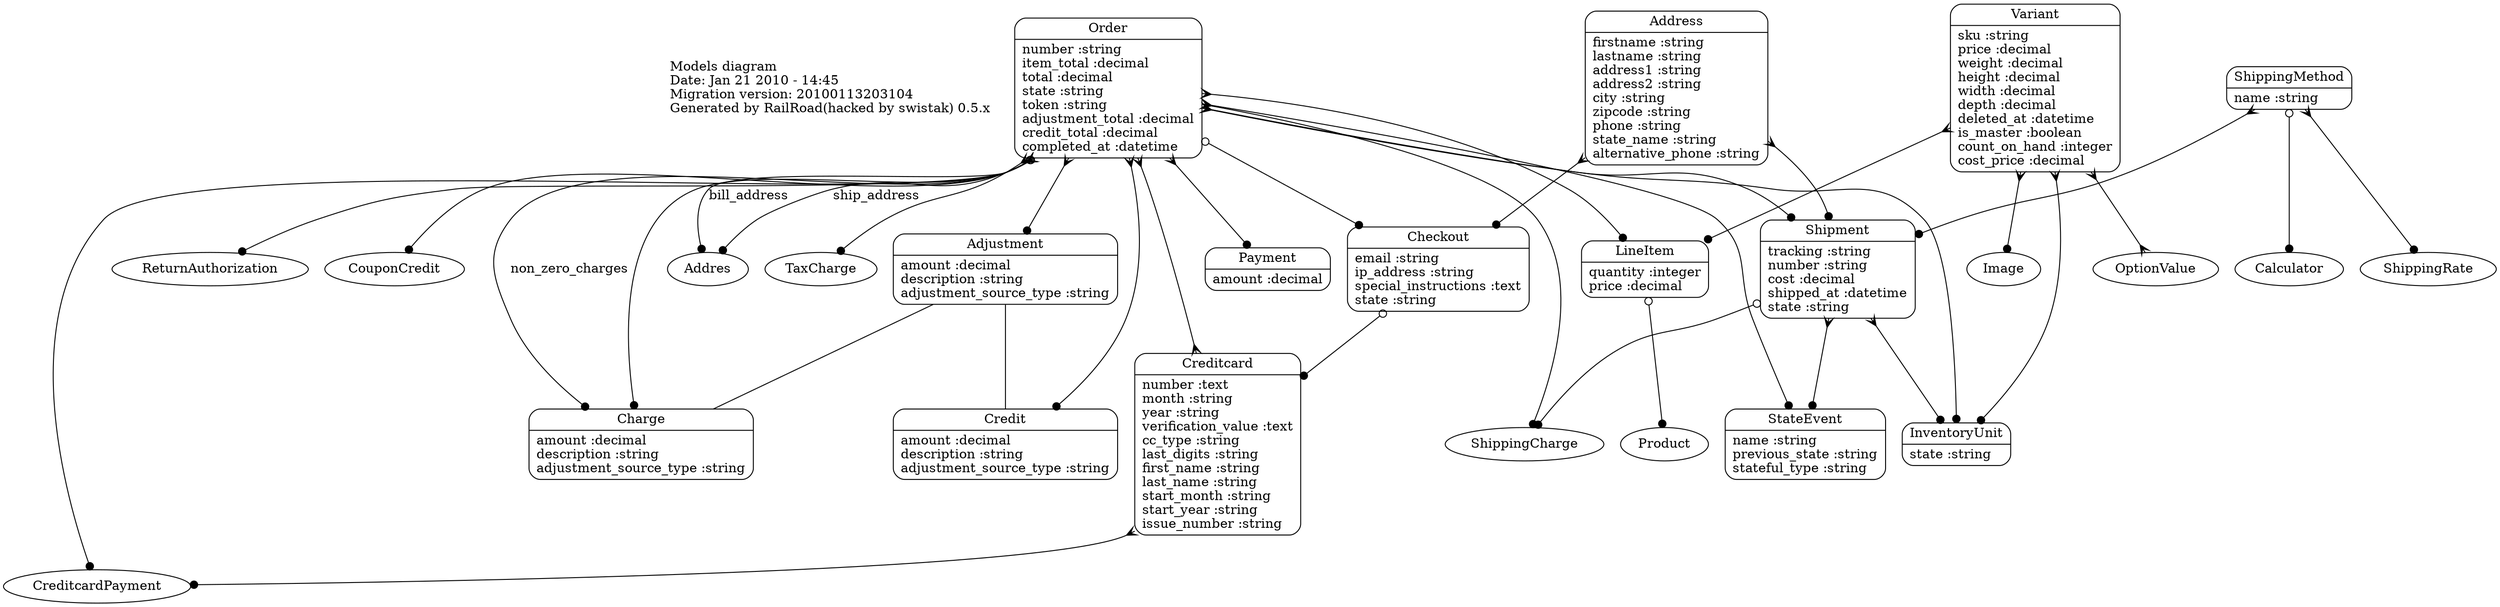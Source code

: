 digraph models_diagram {
	graph[overlap=false, splines=true]
	_diagram_info [shape="plaintext", label="Models diagram\lDate: Jan 21 2010 - 14:45\lMigration version: 20100113203104\lGenerated by RailRoad(hacked by swistak) 0.5.x\l", fontsize=14]
	"Order" [shape=Mrecord, label="{Order|number :string\litem_total :decimal\ltotal :decimal\lstate :string\ltoken :string\ladjustment_total :decimal\lcredit_total :decimal\lcompleted_at :datetime\l}"]
	"Adjustment" [shape=Mrecord, label="{Adjustment|amount :decimal\ldescription :string\ladjustment_source_type :string\l}"]
	"Charge" [shape=Mrecord, label="{Charge|amount :decimal\ldescription :string\ladjustment_source_type :string\l}"]
	"Credit" [shape=Mrecord, label="{Credit|amount :decimal\ldescription :string\ladjustment_source_type :string\l}"]
	"LineItem" [shape=Mrecord, label="{LineItem|quantity :integer\lprice :decimal\l}"]
	"Variant" [shape=Mrecord, label="{Variant|sku :string\lprice :decimal\lweight :decimal\lheight :decimal\lwidth :decimal\ldepth :decimal\ldeleted_at :datetime\lis_master :boolean\lcount_on_hand :integer\lcost_price :decimal\l}"]
	"StateEvent" [shape=Mrecord, label="{StateEvent|name :string\lprevious_state :string\lstateful_type :string\l}"]
	"Payment" [shape=Mrecord, label="{Payment|amount :decimal\l}"]
	"InventoryUnit" [shape=Mrecord, label="{InventoryUnit|state :string\l}"]
	"Checkout" [shape=Mrecord, label="{Checkout|email :string\lip_address :string\lspecial_instructions :text\lstate :string\l}"]
	"Shipment" [shape=Mrecord, label="{Shipment|tracking :string\lnumber :string\lcost :decimal\lshipped_at :datetime\lstate :string\l}"]
	"ShippingMethod" [shape=Mrecord, label="{ShippingMethod|name :string\l}"]
	"Address" [shape=Mrecord, label="{Address|firstname :string\llastname :string\laddress1 :string\laddress2 :string\lcity :string\lzipcode :string\lphone :string\lstate_name :string\lalternative_phone :string\l}"]
	"Creditcard" [shape=Mrecord, label="{Creditcard|number :text\lmonth :string\lyear :string\lverification_value :text\lcc_type :string\llast_digits :string\lfirst_name :string\llast_name :string\lstart_month :string\lstart_year :string\lissue_number :string\l}"]
	"Order" -> "ReturnAuthorization" [arrowtail=crow, arrowhead=dot, dir=both]
	"Order" -> "Charge" [label="non_zero_charges", arrowtail=crow, arrowhead=dot, dir=both]
	"Order" -> "CouponCredit" [arrowtail=crow, arrowhead=dot, dir=both]
	"Order" -> "CreditcardPayment" [arrowtail=crow, arrowhead=dot, dir=both]
	"Order" -> "Checkout" [arrowtail=odot, arrowhead=dot, dir=both]
	"Order" -> "InventoryUnit" [arrowtail=crow, arrowhead=dot, dir=both]
	"Order" -> "Payment" [arrowtail=crow, arrowhead=dot, dir=both]
	"Order" -> "Creditcard" [arrowtail=crow, arrowhead=crow, dir=both]
	"Order" -> "Charge" [arrowtail=crow, arrowhead=dot, dir=both]
	"Order" -> "ShippingCharge" [arrowtail=crow, arrowhead=dot, dir=both]
	"Order" -> "StateEvent" [arrowtail=crow, arrowhead=dot, dir=both]
	"Order" -> "Addres" [label="ship_address", arrowtail=odot, arrowhead=dot, dir=both]
	"Order" -> "Shipment" [arrowtail=crow, arrowhead=dot, dir=both]
	"Order" -> "Credit" [arrowtail=crow, arrowhead=dot, dir=both]
	"Order" -> "TaxCharge" [arrowtail=crow, arrowhead=dot, dir=both]
	"Order" -> "LineItem" [arrowtail=crow, arrowhead=dot, dir=both]
	"Order" -> "Addres" [label="bill_address", arrowtail=odot, arrowhead=dot, dir=both]
	"Order" -> "Adjustment" [arrowtail=crow, arrowhead=dot, dir=both]
	"Adjustment" -> "Charge" [label="", arrowhead="none", arrowtail="onormal"]
	"Adjustment" -> "Credit" [label="", arrowhead="none", arrowtail="onormal"]
	"LineItem" -> "Product" [arrowtail=odot, arrowhead=dot, dir=both]
	"Variant" -> "InventoryUnit" [arrowtail=crow, arrowhead=dot, dir=both]
	"Variant" -> "OptionValue" [arrowtail=crow, arrowhead=crow, dir=both]
	"Variant" -> "Image" [arrowtail=crow, arrowhead=dot, dir=both]
	"Variant" -> "LineItem" [arrowtail=crow, arrowhead=dot, dir=both]
	"Checkout" -> "Creditcard" [arrowtail=odot, arrowhead=dot, dir=both]
	"Shipment" -> "InventoryUnit" [arrowtail=crow, arrowhead=dot, dir=both]
	"Shipment" -> "StateEvent" [arrowtail=crow, arrowhead=dot, dir=both]
	"Shipment" -> "ShippingCharge" [arrowtail=odot, arrowhead=dot, dir=both]
	"ShippingMethod" -> "Calculator" [arrowtail=odot, arrowhead=dot, dir=both]
	"ShippingMethod" -> "Shipment" [arrowtail=crow, arrowhead=dot, dir=both]
	"ShippingMethod" -> "ShippingRate" [arrowtail=crow, arrowhead=dot, dir=both]
	"Address" -> "Checkout" [arrowtail=crow, arrowhead=dot, dir=both]
	"Address" -> "Shipment" [arrowtail=crow, arrowhead=dot, dir=both]
	"Creditcard" -> "CreditcardPayment" [arrowtail=crow, arrowhead=dot, dir=both]
}
